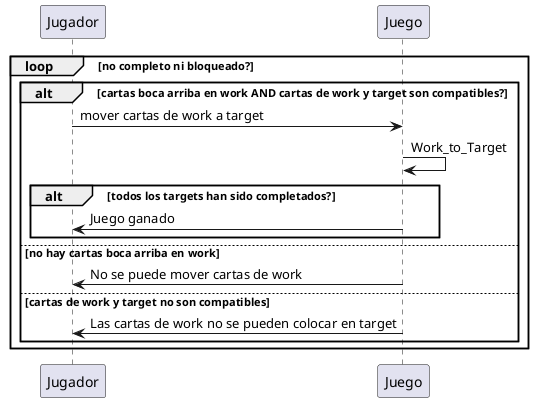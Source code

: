 @startuml

loop no completo ni bloqueado?
alt cartas boca arriba en work AND cartas de work y target son compatibles?
    Jugador -> Juego: mover cartas de work a target
    Juego -> Juego: Work_to_Target
alt todos los targets han sido completados?
    Juego -> Jugador: Juego ganado
end alt
else no hay cartas boca arriba en work
    Juego -> Jugador: No se puede mover cartas de work
else cartas de work y target no son compatibles
    Juego -> Jugador: Las cartas de work no se pueden colocar en target
end alt
end loop
    

@enduml